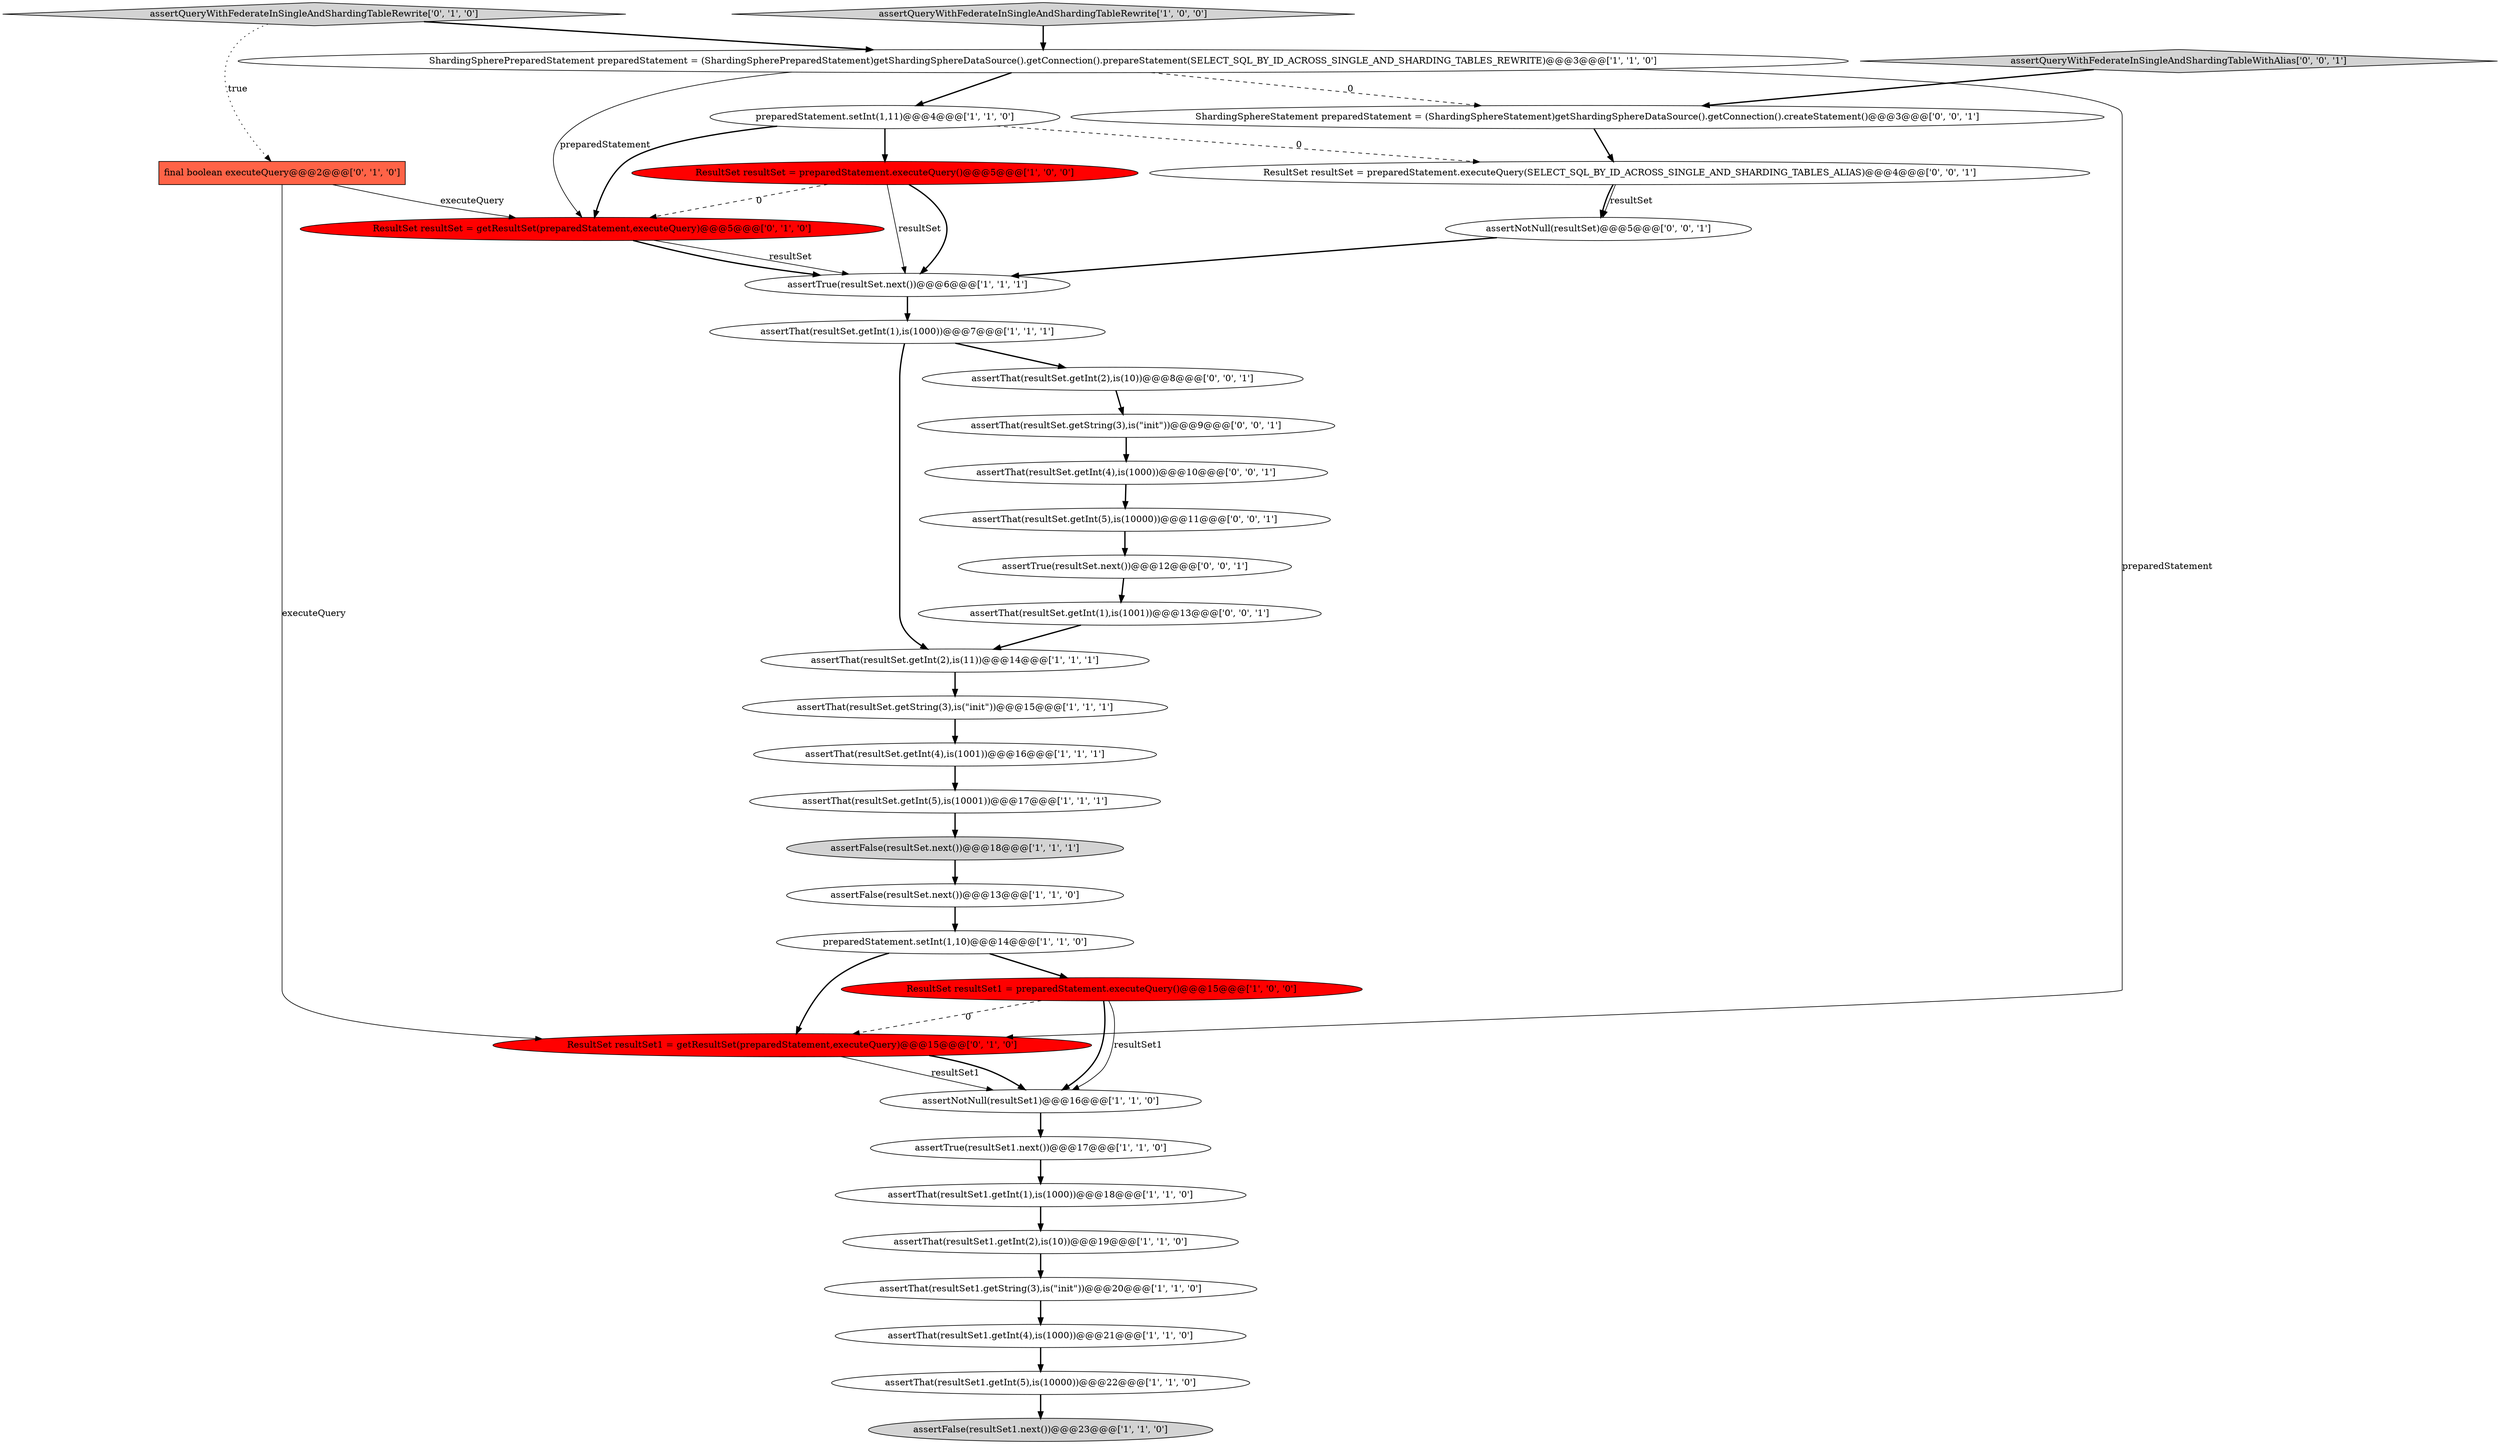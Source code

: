 digraph {
7 [style = filled, label = "assertThat(resultSet.getInt(1),is(1000))@@@7@@@['1', '1', '1']", fillcolor = white, shape = ellipse image = "AAA0AAABBB1BBB"];
17 [style = filled, label = "assertTrue(resultSet.next())@@@6@@@['1', '1', '1']", fillcolor = white, shape = ellipse image = "AAA0AAABBB1BBB"];
15 [style = filled, label = "assertQueryWithFederateInSingleAndShardingTableRewrite['1', '0', '0']", fillcolor = lightgray, shape = diamond image = "AAA0AAABBB1BBB"];
0 [style = filled, label = "assertFalse(resultSet.next())@@@13@@@['1', '1', '0']", fillcolor = white, shape = ellipse image = "AAA0AAABBB1BBB"];
33 [style = filled, label = "assertQueryWithFederateInSingleAndShardingTableWithAlias['0', '0', '1']", fillcolor = lightgray, shape = diamond image = "AAA0AAABBB3BBB"];
9 [style = filled, label = "assertThat(resultSet.getInt(5),is(10001))@@@17@@@['1', '1', '1']", fillcolor = white, shape = ellipse image = "AAA0AAABBB1BBB"];
28 [style = filled, label = "assertNotNull(resultSet)@@@5@@@['0', '0', '1']", fillcolor = white, shape = ellipse image = "AAA0AAABBB3BBB"];
18 [style = filled, label = "assertThat(resultSet.getString(3),is(\"init\"))@@@15@@@['1', '1', '1']", fillcolor = white, shape = ellipse image = "AAA0AAABBB1BBB"];
31 [style = filled, label = "assertThat(resultSet.getInt(4),is(1000))@@@10@@@['0', '0', '1']", fillcolor = white, shape = ellipse image = "AAA0AAABBB3BBB"];
10 [style = filled, label = "assertThat(resultSet1.getInt(5),is(10000))@@@22@@@['1', '1', '0']", fillcolor = white, shape = ellipse image = "AAA0AAABBB1BBB"];
29 [style = filled, label = "assertThat(resultSet.getInt(1),is(1001))@@@13@@@['0', '0', '1']", fillcolor = white, shape = ellipse image = "AAA0AAABBB3BBB"];
22 [style = filled, label = "ResultSet resultSet = getResultSet(preparedStatement,executeQuery)@@@5@@@['0', '1', '0']", fillcolor = red, shape = ellipse image = "AAA1AAABBB2BBB"];
30 [style = filled, label = "assertThat(resultSet.getInt(2),is(10))@@@8@@@['0', '0', '1']", fillcolor = white, shape = ellipse image = "AAA0AAABBB3BBB"];
19 [style = filled, label = "assertThat(resultSet.getInt(4),is(1001))@@@16@@@['1', '1', '1']", fillcolor = white, shape = ellipse image = "AAA0AAABBB1BBB"];
34 [style = filled, label = "assertThat(resultSet.getString(3),is(\"init\"))@@@9@@@['0', '0', '1']", fillcolor = white, shape = ellipse image = "AAA0AAABBB3BBB"];
1 [style = filled, label = "assertFalse(resultSet.next())@@@18@@@['1', '1', '1']", fillcolor = lightgray, shape = ellipse image = "AAA0AAABBB1BBB"];
23 [style = filled, label = "ResultSet resultSet1 = getResultSet(preparedStatement,executeQuery)@@@15@@@['0', '1', '0']", fillcolor = red, shape = ellipse image = "AAA1AAABBB2BBB"];
3 [style = filled, label = "preparedStatement.setInt(1,11)@@@4@@@['1', '1', '0']", fillcolor = white, shape = ellipse image = "AAA0AAABBB1BBB"];
16 [style = filled, label = "ResultSet resultSet1 = preparedStatement.executeQuery()@@@15@@@['1', '0', '0']", fillcolor = red, shape = ellipse image = "AAA1AAABBB1BBB"];
35 [style = filled, label = "ShardingSphereStatement preparedStatement = (ShardingSphereStatement)getShardingSphereDataSource().getConnection().createStatement()@@@3@@@['0', '0', '1']", fillcolor = white, shape = ellipse image = "AAA0AAABBB3BBB"];
12 [style = filled, label = "preparedStatement.setInt(1,10)@@@14@@@['1', '1', '0']", fillcolor = white, shape = ellipse image = "AAA0AAABBB1BBB"];
8 [style = filled, label = "ResultSet resultSet = preparedStatement.executeQuery()@@@5@@@['1', '0', '0']", fillcolor = red, shape = ellipse image = "AAA1AAABBB1BBB"];
6 [style = filled, label = "assertNotNull(resultSet1)@@@16@@@['1', '1', '0']", fillcolor = white, shape = ellipse image = "AAA0AAABBB1BBB"];
26 [style = filled, label = "ResultSet resultSet = preparedStatement.executeQuery(SELECT_SQL_BY_ID_ACROSS_SINGLE_AND_SHARDING_TABLES_ALIAS)@@@4@@@['0', '0', '1']", fillcolor = white, shape = ellipse image = "AAA0AAABBB3BBB"];
24 [style = filled, label = "assertQueryWithFederateInSingleAndShardingTableRewrite['0', '1', '0']", fillcolor = lightgray, shape = diamond image = "AAA0AAABBB2BBB"];
2 [style = filled, label = "assertThat(resultSet.getInt(2),is(11))@@@14@@@['1', '1', '1']", fillcolor = white, shape = ellipse image = "AAA0AAABBB1BBB"];
4 [style = filled, label = "assertThat(resultSet1.getInt(2),is(10))@@@19@@@['1', '1', '0']", fillcolor = white, shape = ellipse image = "AAA0AAABBB1BBB"];
11 [style = filled, label = "ShardingSpherePreparedStatement preparedStatement = (ShardingSpherePreparedStatement)getShardingSphereDataSource().getConnection().prepareStatement(SELECT_SQL_BY_ID_ACROSS_SINGLE_AND_SHARDING_TABLES_REWRITE)@@@3@@@['1', '1', '0']", fillcolor = white, shape = ellipse image = "AAA0AAABBB1BBB"];
20 [style = filled, label = "assertTrue(resultSet1.next())@@@17@@@['1', '1', '0']", fillcolor = white, shape = ellipse image = "AAA0AAABBB1BBB"];
14 [style = filled, label = "assertFalse(resultSet1.next())@@@23@@@['1', '1', '0']", fillcolor = lightgray, shape = ellipse image = "AAA0AAABBB1BBB"];
27 [style = filled, label = "assertTrue(resultSet.next())@@@12@@@['0', '0', '1']", fillcolor = white, shape = ellipse image = "AAA0AAABBB3BBB"];
5 [style = filled, label = "assertThat(resultSet1.getInt(4),is(1000))@@@21@@@['1', '1', '0']", fillcolor = white, shape = ellipse image = "AAA0AAABBB1BBB"];
32 [style = filled, label = "assertThat(resultSet.getInt(5),is(10000))@@@11@@@['0', '0', '1']", fillcolor = white, shape = ellipse image = "AAA0AAABBB3BBB"];
13 [style = filled, label = "assertThat(resultSet1.getString(3),is(\"init\"))@@@20@@@['1', '1', '0']", fillcolor = white, shape = ellipse image = "AAA0AAABBB1BBB"];
25 [style = filled, label = "final boolean executeQuery@@@2@@@['0', '1', '0']", fillcolor = tomato, shape = box image = "AAA1AAABBB2BBB"];
21 [style = filled, label = "assertThat(resultSet1.getInt(1),is(1000))@@@18@@@['1', '1', '0']", fillcolor = white, shape = ellipse image = "AAA0AAABBB1BBB"];
5->10 [style = bold, label=""];
26->28 [style = solid, label="resultSet"];
33->35 [style = bold, label=""];
11->23 [style = solid, label="preparedStatement"];
3->26 [style = dashed, label="0"];
7->30 [style = bold, label=""];
10->14 [style = bold, label=""];
24->25 [style = dotted, label="true"];
31->32 [style = bold, label=""];
16->6 [style = bold, label=""];
0->12 [style = bold, label=""];
4->13 [style = bold, label=""];
18->19 [style = bold, label=""];
2->18 [style = bold, label=""];
34->31 [style = bold, label=""];
32->27 [style = bold, label=""];
16->23 [style = dashed, label="0"];
30->34 [style = bold, label=""];
12->16 [style = bold, label=""];
1->0 [style = bold, label=""];
3->22 [style = bold, label=""];
8->17 [style = solid, label="resultSet"];
20->21 [style = bold, label=""];
17->7 [style = bold, label=""];
8->17 [style = bold, label=""];
6->20 [style = bold, label=""];
23->6 [style = solid, label="resultSet1"];
8->22 [style = dashed, label="0"];
25->23 [style = solid, label="executeQuery"];
29->2 [style = bold, label=""];
22->17 [style = solid, label="resultSet"];
15->11 [style = bold, label=""];
19->9 [style = bold, label=""];
11->3 [style = bold, label=""];
7->2 [style = bold, label=""];
24->11 [style = bold, label=""];
3->8 [style = bold, label=""];
23->6 [style = bold, label=""];
13->5 [style = bold, label=""];
22->17 [style = bold, label=""];
28->17 [style = bold, label=""];
16->6 [style = solid, label="resultSet1"];
12->23 [style = bold, label=""];
26->28 [style = bold, label=""];
27->29 [style = bold, label=""];
25->22 [style = solid, label="executeQuery"];
9->1 [style = bold, label=""];
35->26 [style = bold, label=""];
11->35 [style = dashed, label="0"];
11->22 [style = solid, label="preparedStatement"];
21->4 [style = bold, label=""];
}

